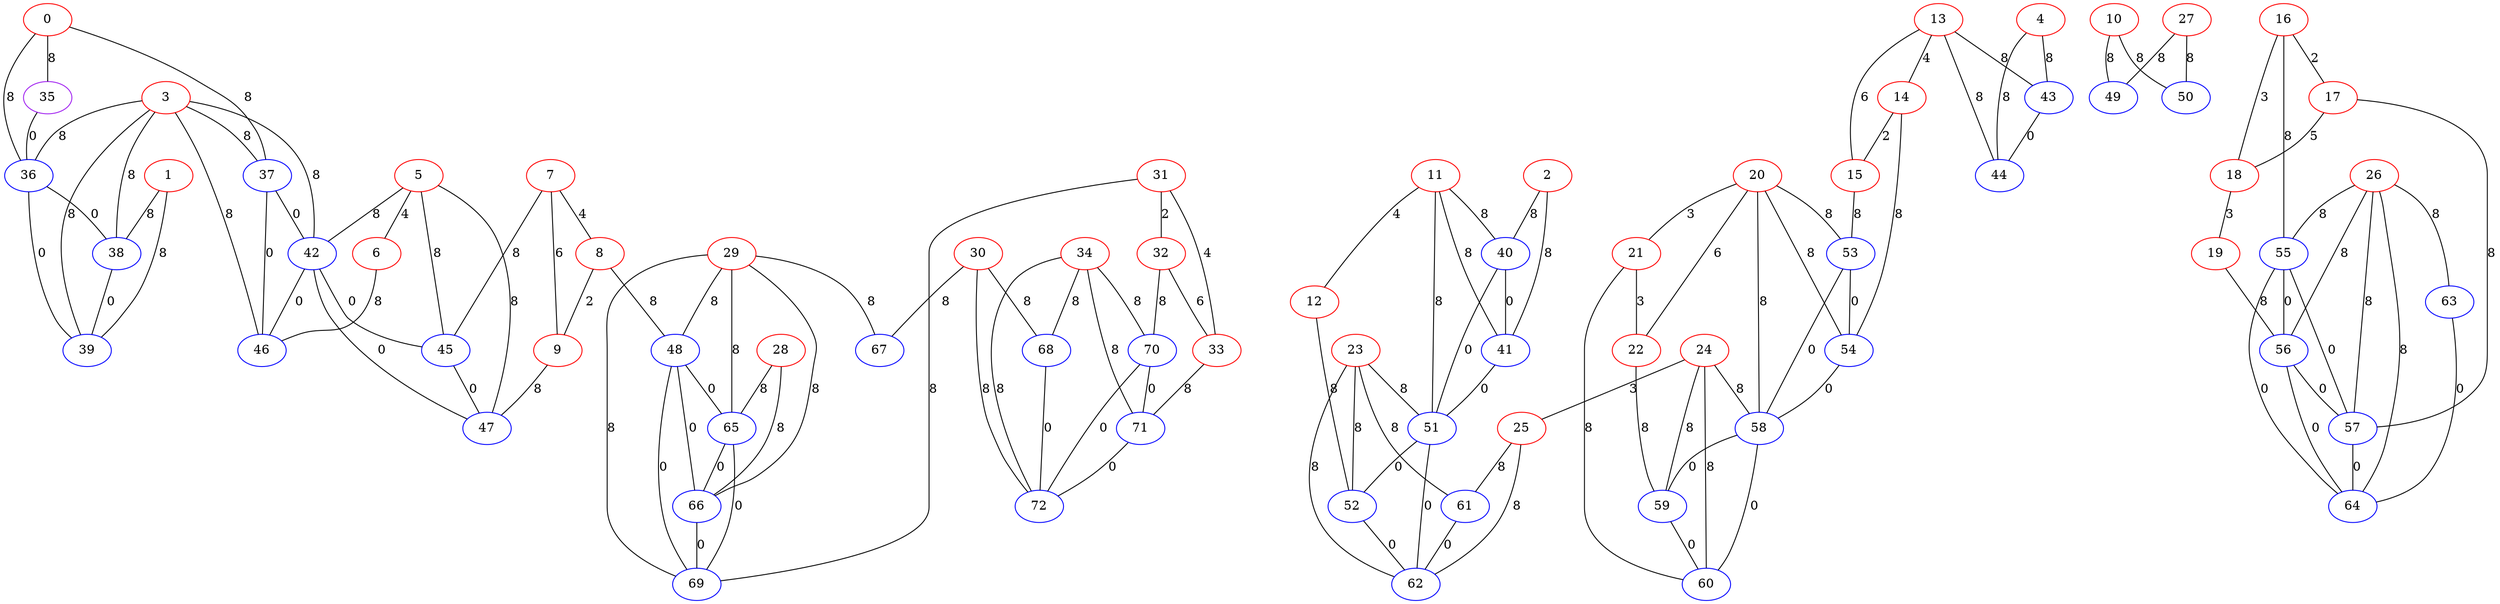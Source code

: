 graph "" {
0 [color=red, weight=1];
1 [color=red, weight=1];
2 [color=red, weight=1];
3 [color=red, weight=1];
4 [color=red, weight=1];
5 [color=red, weight=1];
6 [color=red, weight=1];
7 [color=red, weight=1];
8 [color=red, weight=1];
9 [color=red, weight=1];
10 [color=red, weight=1];
11 [color=red, weight=1];
12 [color=red, weight=1];
13 [color=red, weight=1];
14 [color=red, weight=1];
15 [color=red, weight=1];
16 [color=red, weight=1];
17 [color=red, weight=1];
18 [color=red, weight=1];
19 [color=red, weight=1];
20 [color=red, weight=1];
21 [color=red, weight=1];
22 [color=red, weight=1];
23 [color=red, weight=1];
24 [color=red, weight=1];
25 [color=red, weight=1];
26 [color=red, weight=1];
27 [color=red, weight=1];
28 [color=red, weight=1];
29 [color=red, weight=1];
30 [color=red, weight=1];
31 [color=red, weight=1];
32 [color=red, weight=1];
33 [color=red, weight=1];
34 [color=red, weight=1];
35 [color=purple, weight=4];
36 [color=blue, weight=3];
37 [color=blue, weight=3];
38 [color=blue, weight=3];
39 [color=blue, weight=3];
40 [color=blue, weight=3];
41 [color=blue, weight=3];
42 [color=blue, weight=3];
43 [color=blue, weight=3];
44 [color=blue, weight=3];
45 [color=blue, weight=3];
46 [color=blue, weight=3];
47 [color=blue, weight=3];
48 [color=blue, weight=3];
49 [color=blue, weight=3];
50 [color=blue, weight=3];
51 [color=blue, weight=3];
52 [color=blue, weight=3];
53 [color=blue, weight=3];
54 [color=blue, weight=3];
55 [color=blue, weight=3];
56 [color=blue, weight=3];
57 [color=blue, weight=3];
58 [color=blue, weight=3];
59 [color=blue, weight=3];
60 [color=blue, weight=3];
61 [color=blue, weight=3];
62 [color=blue, weight=3];
63 [color=blue, weight=3];
64 [color=blue, weight=3];
65 [color=blue, weight=3];
66 [color=blue, weight=3];
67 [color=blue, weight=3];
68 [color=blue, weight=3];
69 [color=blue, weight=3];
70 [color=blue, weight=3];
71 [color=blue, weight=3];
72 [color=blue, weight=3];
0 -- 35  [key=0, label=8];
0 -- 36  [key=0, label=8];
0 -- 37  [key=0, label=8];
1 -- 38  [key=0, label=8];
1 -- 39  [key=0, label=8];
2 -- 40  [key=0, label=8];
2 -- 41  [key=0, label=8];
3 -- 36  [key=0, label=8];
3 -- 37  [key=0, label=8];
3 -- 38  [key=0, label=8];
3 -- 39  [key=0, label=8];
3 -- 42  [key=0, label=8];
3 -- 46  [key=0, label=8];
4 -- 43  [key=0, label=8];
4 -- 44  [key=0, label=8];
5 -- 42  [key=0, label=8];
5 -- 45  [key=0, label=8];
5 -- 6  [key=0, label=4];
5 -- 47  [key=0, label=8];
6 -- 46  [key=0, label=8];
7 -- 8  [key=0, label=4];
7 -- 9  [key=0, label=6];
7 -- 45  [key=0, label=8];
8 -- 48  [key=0, label=8];
8 -- 9  [key=0, label=2];
9 -- 47  [key=0, label=8];
10 -- 49  [key=0, label=8];
10 -- 50  [key=0, label=8];
11 -- 40  [key=0, label=8];
11 -- 41  [key=0, label=8];
11 -- 51  [key=0, label=8];
11 -- 12  [key=0, label=4];
12 -- 52  [key=0, label=8];
13 -- 43  [key=0, label=8];
13 -- 44  [key=0, label=8];
13 -- 14  [key=0, label=4];
13 -- 15  [key=0, label=6];
14 -- 54  [key=0, label=8];
14 -- 15  [key=0, label=2];
15 -- 53  [key=0, label=8];
16 -- 17  [key=0, label=2];
16 -- 18  [key=0, label=3];
16 -- 55  [key=0, label=8];
17 -- 57  [key=0, label=8];
17 -- 18  [key=0, label=5];
18 -- 19  [key=0, label=3];
19 -- 56  [key=0, label=8];
20 -- 58  [key=0, label=8];
20 -- 54  [key=0, label=8];
20 -- 21  [key=0, label=3];
20 -- 22  [key=0, label=6];
20 -- 53  [key=0, label=8];
21 -- 60  [key=0, label=8];
21 -- 22  [key=0, label=3];
22 -- 59  [key=0, label=8];
23 -- 51  [key=0, label=8];
23 -- 52  [key=0, label=8];
23 -- 61  [key=0, label=8];
23 -- 62  [key=0, label=8];
24 -- 25  [key=0, label=3];
24 -- 58  [key=0, label=8];
24 -- 59  [key=0, label=8];
24 -- 60  [key=0, label=8];
25 -- 61  [key=0, label=8];
25 -- 62  [key=0, label=8];
26 -- 56  [key=0, label=8];
26 -- 57  [key=0, label=8];
26 -- 63  [key=0, label=8];
26 -- 64  [key=0, label=8];
26 -- 55  [key=0, label=8];
27 -- 49  [key=0, label=8];
27 -- 50  [key=0, label=8];
28 -- 65  [key=0, label=8];
28 -- 66  [key=0, label=8];
29 -- 48  [key=0, label=8];
29 -- 65  [key=0, label=8];
29 -- 66  [key=0, label=8];
29 -- 67  [key=0, label=8];
29 -- 69  [key=0, label=8];
30 -- 72  [key=0, label=8];
30 -- 67  [key=0, label=8];
30 -- 68  [key=0, label=8];
31 -- 32  [key=0, label=2];
31 -- 33  [key=0, label=4];
31 -- 69  [key=0, label=8];
32 -- 33  [key=0, label=6];
32 -- 70  [key=0, label=8];
33 -- 71  [key=0, label=8];
34 -- 72  [key=0, label=8];
34 -- 68  [key=0, label=8];
34 -- 70  [key=0, label=8];
34 -- 71  [key=0, label=8];
35 -- 36  [key=0, label=0];
36 -- 38  [key=0, label=0];
36 -- 39  [key=0, label=0];
37 -- 42  [key=0, label=0];
37 -- 46  [key=0, label=0];
38 -- 39  [key=0, label=0];
40 -- 41  [key=0, label=0];
40 -- 51  [key=0, label=0];
41 -- 51  [key=0, label=0];
42 -- 45  [key=0, label=0];
42 -- 46  [key=0, label=0];
42 -- 47  [key=0, label=0];
43 -- 44  [key=0, label=0];
45 -- 47  [key=0, label=0];
48 -- 65  [key=0, label=0];
48 -- 66  [key=0, label=0];
48 -- 69  [key=0, label=0];
51 -- 52  [key=0, label=0];
51 -- 62  [key=0, label=0];
52 -- 62  [key=0, label=0];
53 -- 58  [key=0, label=0];
53 -- 54  [key=0, label=0];
54 -- 58  [key=0, label=0];
55 -- 56  [key=0, label=0];
55 -- 64  [key=0, label=0];
55 -- 57  [key=0, label=0];
56 -- 64  [key=0, label=0];
56 -- 57  [key=0, label=0];
57 -- 64  [key=0, label=0];
58 -- 59  [key=0, label=0];
58 -- 60  [key=0, label=0];
59 -- 60  [key=0, label=0];
61 -- 62  [key=0, label=0];
63 -- 64  [key=0, label=0];
65 -- 66  [key=0, label=0];
65 -- 69  [key=0, label=0];
66 -- 69  [key=0, label=0];
68 -- 72  [key=0, label=0];
70 -- 72  [key=0, label=0];
70 -- 71  [key=0, label=0];
71 -- 72  [key=0, label=0];
}
